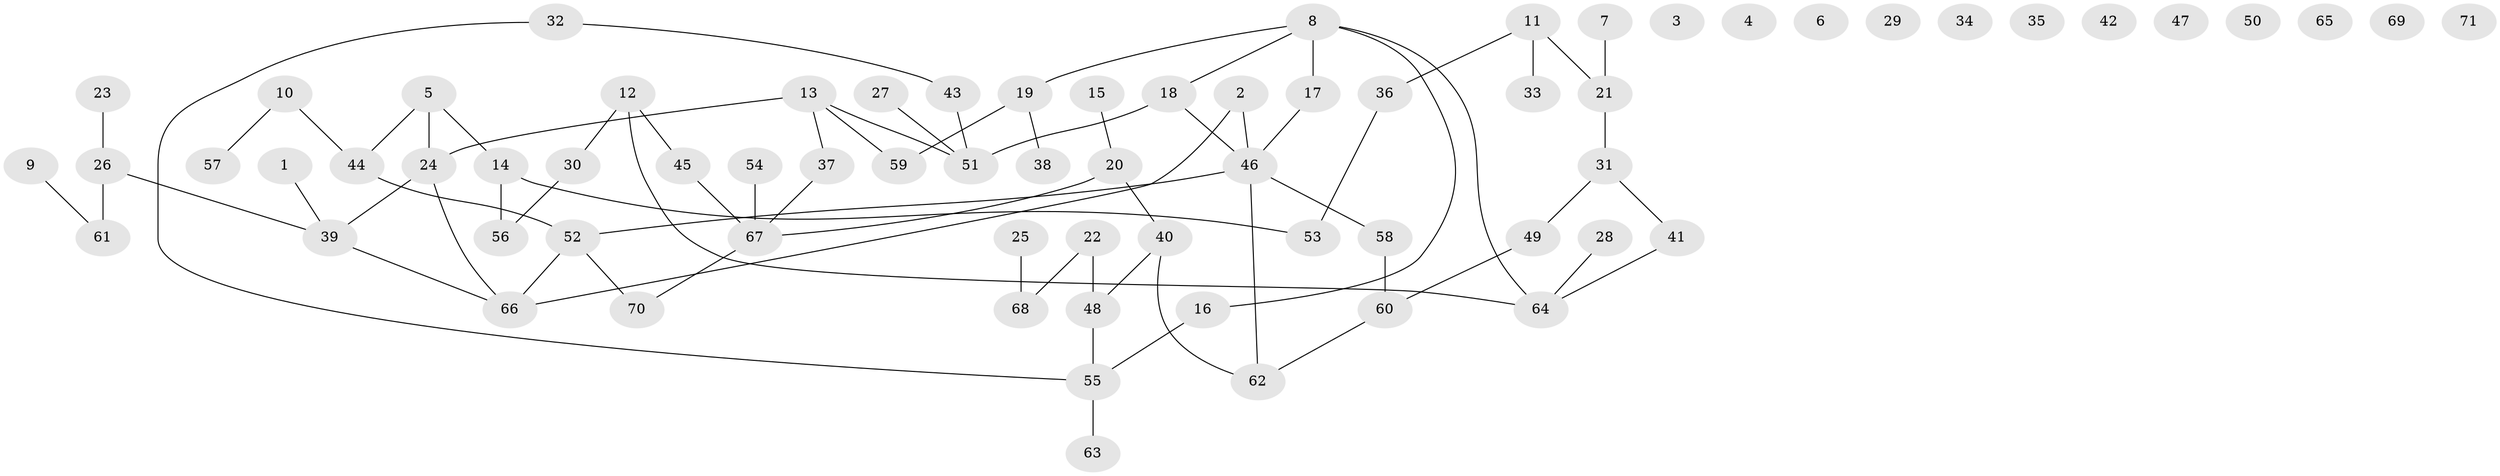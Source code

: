 // coarse degree distribution, {3: 0.3333333333333333, 4: 0.08333333333333333, 2: 0.2916666666666667, 1: 0.16666666666666666, 6: 0.041666666666666664, 7: 0.08333333333333333}
// Generated by graph-tools (version 1.1) at 2025/35/03/04/25 23:35:46]
// undirected, 71 vertices, 73 edges
graph export_dot {
  node [color=gray90,style=filled];
  1;
  2;
  3;
  4;
  5;
  6;
  7;
  8;
  9;
  10;
  11;
  12;
  13;
  14;
  15;
  16;
  17;
  18;
  19;
  20;
  21;
  22;
  23;
  24;
  25;
  26;
  27;
  28;
  29;
  30;
  31;
  32;
  33;
  34;
  35;
  36;
  37;
  38;
  39;
  40;
  41;
  42;
  43;
  44;
  45;
  46;
  47;
  48;
  49;
  50;
  51;
  52;
  53;
  54;
  55;
  56;
  57;
  58;
  59;
  60;
  61;
  62;
  63;
  64;
  65;
  66;
  67;
  68;
  69;
  70;
  71;
  1 -- 39;
  2 -- 46;
  2 -- 66;
  5 -- 14;
  5 -- 24;
  5 -- 44;
  7 -- 21;
  8 -- 16;
  8 -- 17;
  8 -- 18;
  8 -- 19;
  8 -- 64;
  9 -- 61;
  10 -- 44;
  10 -- 57;
  11 -- 21;
  11 -- 33;
  11 -- 36;
  12 -- 30;
  12 -- 45;
  12 -- 64;
  13 -- 24;
  13 -- 37;
  13 -- 51;
  13 -- 59;
  14 -- 53;
  14 -- 56;
  15 -- 20;
  16 -- 55;
  17 -- 46;
  18 -- 46;
  18 -- 51;
  19 -- 38;
  19 -- 59;
  20 -- 40;
  20 -- 67;
  21 -- 31;
  22 -- 48;
  22 -- 68;
  23 -- 26;
  24 -- 39;
  24 -- 66;
  25 -- 68;
  26 -- 39;
  26 -- 61;
  27 -- 51;
  28 -- 64;
  30 -- 56;
  31 -- 41;
  31 -- 49;
  32 -- 43;
  32 -- 55;
  36 -- 53;
  37 -- 67;
  39 -- 66;
  40 -- 48;
  40 -- 62;
  41 -- 64;
  43 -- 51;
  44 -- 52;
  45 -- 67;
  46 -- 52;
  46 -- 58;
  46 -- 62;
  48 -- 55;
  49 -- 60;
  52 -- 66;
  52 -- 70;
  54 -- 67;
  55 -- 63;
  58 -- 60;
  60 -- 62;
  67 -- 70;
}
